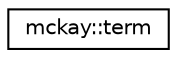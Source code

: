 digraph "Graphical Class Hierarchy"
{
  edge [fontname="Helvetica",fontsize="10",labelfontname="Helvetica",labelfontsize="10"];
  node [fontname="Helvetica",fontsize="10",shape=record];
  rankdir="LR";
  Node0 [label="mckay::term",height=0.2,width=0.4,color="black", fillcolor="white", style="filled",URL="$db/d49/structmckay_1_1term.html"];
}
